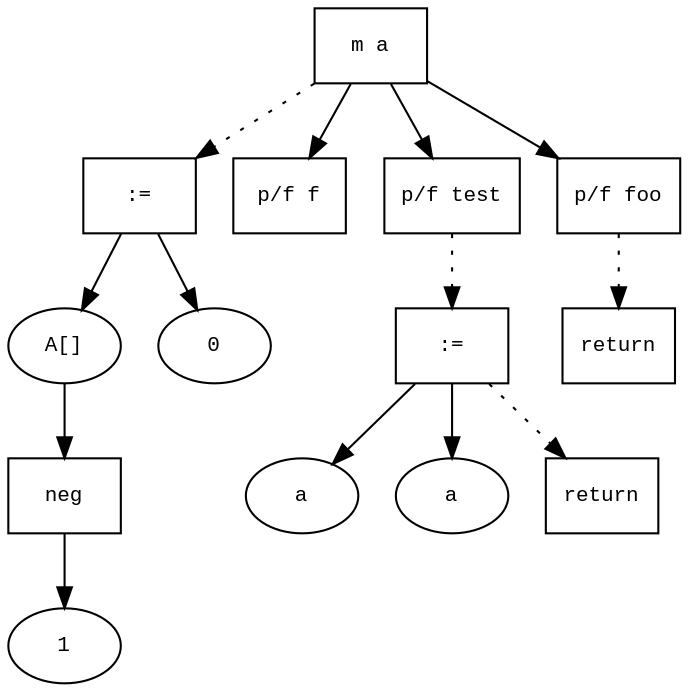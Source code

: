 digraph AST {
  graph [fontname="Times New Roman",fontsize=10];
  node  [fontname="Courier New",fontsize=10];
  edge  [fontname="Times New Roman",fontsize=10];

  node0 [label="m a",shape=box];
  node18 [label=":=",shape=box];
  node14 [label="A[]",shape=ellipse];
  node16 [label="neg",shape=box];
  node15 [label="1",shape=ellipse];
  node16->node15;
  node14-> node16;
  node18->node14;
  node17 [label="0",shape=ellipse];
  node18->node17;
  node0 -> node18 [style=dotted];
  node4 [label="p/f f",shape=box];
  node0 -> node4;
  node6 [label="p/f test",shape=box];
  node9 [label=":=",shape=box];
  node7 [label="a",shape=ellipse];
  node9->node7;
  node8 [label="a",shape=ellipse];
  node9->node8;
  node6 -> node9 [style=dotted];
  node10 [label="return",shape=box];
  node9 -> node10 [style=dotted];
  node0 -> node6;
  node12 [label="p/f foo",shape=box];
  node13 [label="return",shape=box];
  node12 -> node13 [style=dotted];
  node0 -> node12;
}
